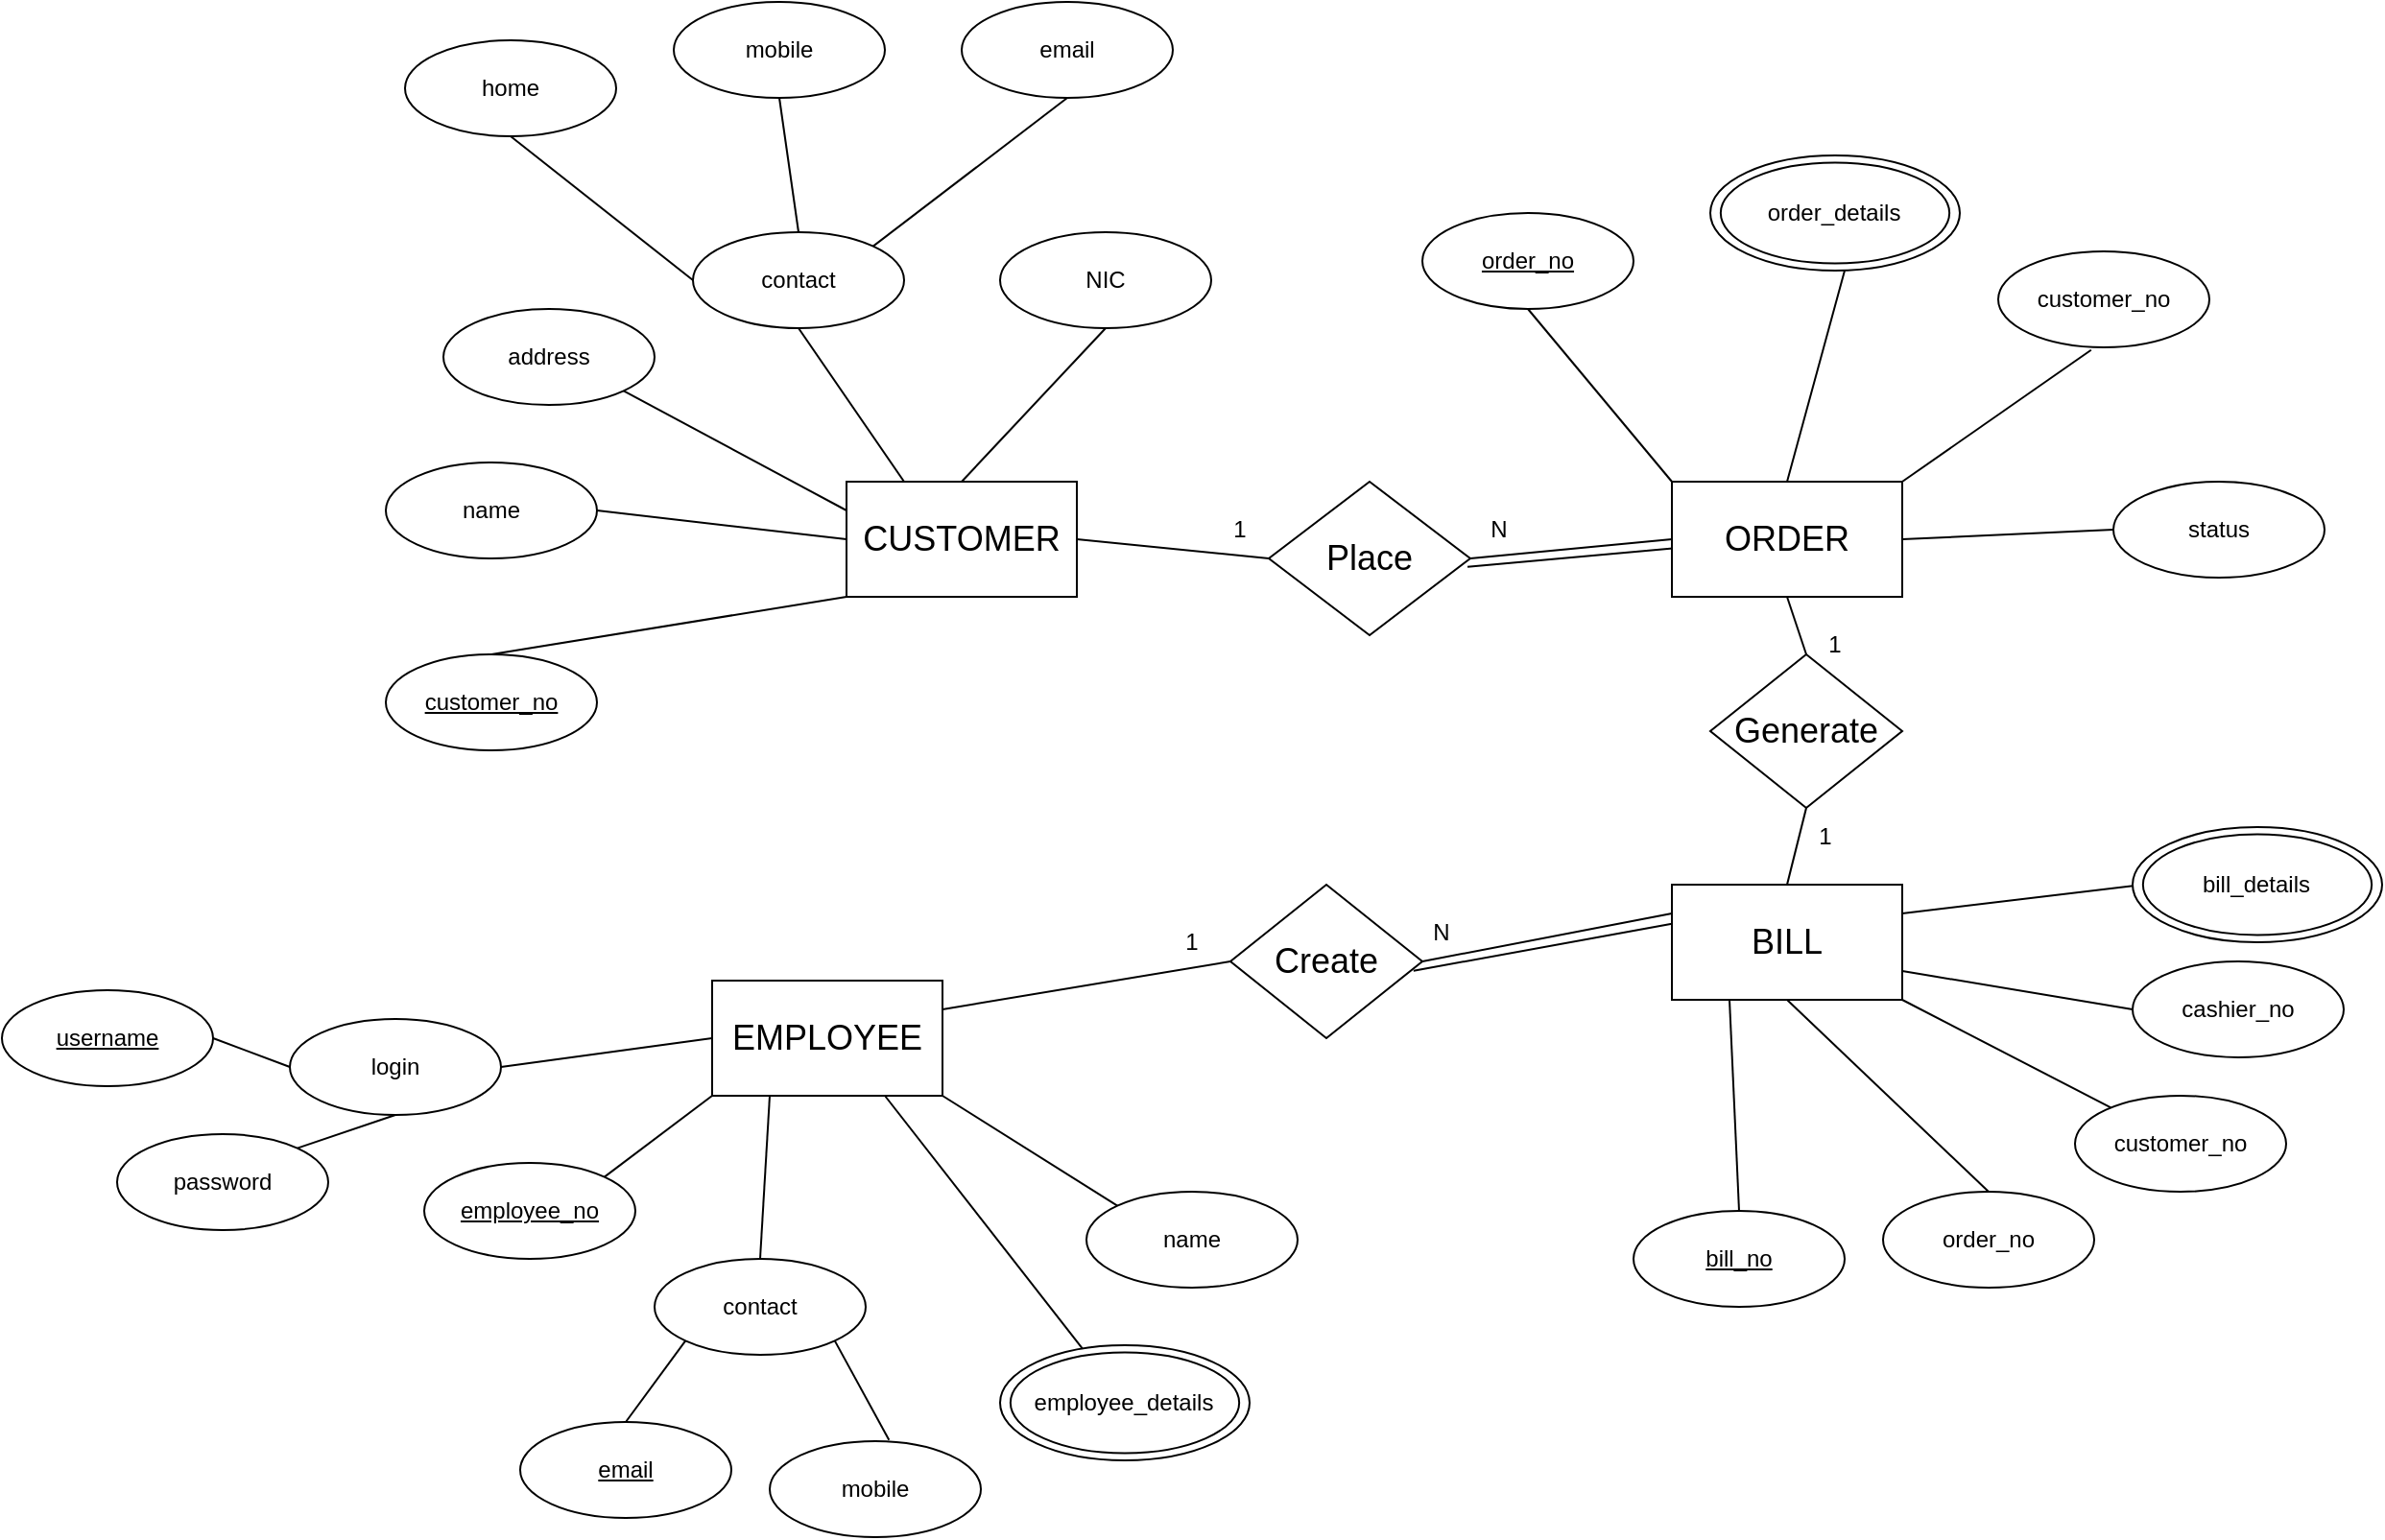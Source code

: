 <mxfile version="21.2.1" type="device">
  <diagram id="R2lEEEUBdFMjLlhIrx00" name="Page-1">
    <mxGraphModel dx="2600" dy="2068" grid="1" gridSize="10" guides="1" tooltips="1" connect="1" arrows="1" fold="1" page="1" pageScale="1" pageWidth="850" pageHeight="1100" math="0" shadow="0" extFonts="Permanent Marker^https://fonts.googleapis.com/css?family=Permanent+Marker">
      <root>
        <mxCell id="0" />
        <mxCell id="1" parent="0" />
        <mxCell id="DVXIczmXcuuL40CwADza-1" value="&lt;font style=&quot;font-size: 18px;&quot;&gt;CUSTOMER&lt;/font&gt;" style="rounded=0;whiteSpace=wrap;html=1;" parent="1" vertex="1">
          <mxGeometry x="130" y="160" width="120" height="60" as="geometry" />
        </mxCell>
        <mxCell id="DVXIczmXcuuL40CwADza-2" value="&lt;font style=&quot;font-size: 18px;&quot;&gt;ORDER&lt;/font&gt;" style="rounded=0;whiteSpace=wrap;html=1;" parent="1" vertex="1">
          <mxGeometry x="560" y="160" width="120" height="60" as="geometry" />
        </mxCell>
        <mxCell id="DVXIczmXcuuL40CwADza-3" value="&lt;font style=&quot;font-size: 18px;&quot;&gt;BILL&lt;/font&gt;" style="rounded=0;whiteSpace=wrap;html=1;" parent="1" vertex="1">
          <mxGeometry x="560" y="370" width="120" height="60" as="geometry" />
        </mxCell>
        <mxCell id="DVXIczmXcuuL40CwADza-4" value="&lt;font style=&quot;font-size: 18px;&quot;&gt;EMPLOYEE&lt;/font&gt;" style="rounded=0;whiteSpace=wrap;html=1;" parent="1" vertex="1">
          <mxGeometry x="60" y="420" width="120" height="60" as="geometry" />
        </mxCell>
        <mxCell id="DVXIczmXcuuL40CwADza-5" value="home" style="ellipse;whiteSpace=wrap;html=1;" parent="1" vertex="1">
          <mxGeometry x="-100" y="-70" width="110" height="50" as="geometry" />
        </mxCell>
        <mxCell id="DVXIczmXcuuL40CwADza-6" value="address" style="ellipse;whiteSpace=wrap;html=1;" parent="1" vertex="1">
          <mxGeometry x="-80" y="70" width="110" height="50" as="geometry" />
        </mxCell>
        <mxCell id="DVXIczmXcuuL40CwADza-7" value="name" style="ellipse;whiteSpace=wrap;html=1;" parent="1" vertex="1">
          <mxGeometry x="-110" y="150" width="110" height="50" as="geometry" />
        </mxCell>
        <mxCell id="DVXIczmXcuuL40CwADza-8" value="contact" style="ellipse;whiteSpace=wrap;html=1;" parent="1" vertex="1">
          <mxGeometry x="50" y="30" width="110" height="50" as="geometry" />
        </mxCell>
        <mxCell id="DVXIczmXcuuL40CwADza-9" value="&lt;u&gt;customer_no&lt;/u&gt;" style="ellipse;whiteSpace=wrap;html=1;" parent="1" vertex="1">
          <mxGeometry x="-110" y="250" width="110" height="50" as="geometry" />
        </mxCell>
        <mxCell id="DVXIczmXcuuL40CwADza-10" value="NIC" style="ellipse;whiteSpace=wrap;html=1;" parent="1" vertex="1">
          <mxGeometry x="210" y="30" width="110" height="50" as="geometry" />
        </mxCell>
        <mxCell id="DVXIczmXcuuL40CwADza-11" value="mobile" style="ellipse;whiteSpace=wrap;html=1;" parent="1" vertex="1">
          <mxGeometry x="40" y="-90" width="110" height="50" as="geometry" />
        </mxCell>
        <mxCell id="DVXIczmXcuuL40CwADza-12" value="email" style="ellipse;whiteSpace=wrap;html=1;" parent="1" vertex="1">
          <mxGeometry x="190" y="-90" width="110" height="50" as="geometry" />
        </mxCell>
        <mxCell id="DVXIczmXcuuL40CwADza-13" value="" style="endArrow=none;html=1;rounded=0;exitX=0;exitY=1;exitDx=0;exitDy=0;entryX=0.5;entryY=0;entryDx=0;entryDy=0;" parent="1" source="DVXIczmXcuuL40CwADza-1" target="DVXIczmXcuuL40CwADza-9" edge="1">
          <mxGeometry width="50" height="50" relative="1" as="geometry">
            <mxPoint x="400" y="220" as="sourcePoint" />
            <mxPoint x="450" y="170" as="targetPoint" />
          </mxGeometry>
        </mxCell>
        <mxCell id="DVXIczmXcuuL40CwADza-14" value="" style="endArrow=none;html=1;rounded=0;entryX=1;entryY=0.5;entryDx=0;entryDy=0;exitX=0;exitY=0.5;exitDx=0;exitDy=0;" parent="1" source="DVXIczmXcuuL40CwADza-1" target="DVXIczmXcuuL40CwADza-7" edge="1">
          <mxGeometry width="50" height="50" relative="1" as="geometry">
            <mxPoint x="400" y="220" as="sourcePoint" />
            <mxPoint x="450" y="170" as="targetPoint" />
          </mxGeometry>
        </mxCell>
        <mxCell id="DVXIczmXcuuL40CwADza-15" value="" style="endArrow=none;html=1;rounded=0;entryX=1;entryY=1;entryDx=0;entryDy=0;exitX=0;exitY=0.25;exitDx=0;exitDy=0;" parent="1" source="DVXIczmXcuuL40CwADza-1" target="DVXIczmXcuuL40CwADza-6" edge="1">
          <mxGeometry width="50" height="50" relative="1" as="geometry">
            <mxPoint x="400" y="220" as="sourcePoint" />
            <mxPoint x="450" y="170" as="targetPoint" />
          </mxGeometry>
        </mxCell>
        <mxCell id="DVXIczmXcuuL40CwADza-16" value="" style="endArrow=none;html=1;rounded=0;entryX=0.5;entryY=1;entryDx=0;entryDy=0;exitX=0.25;exitY=0;exitDx=0;exitDy=0;" parent="1" source="DVXIczmXcuuL40CwADza-1" target="DVXIczmXcuuL40CwADza-8" edge="1">
          <mxGeometry width="50" height="50" relative="1" as="geometry">
            <mxPoint x="400" y="220" as="sourcePoint" />
            <mxPoint x="450" y="170" as="targetPoint" />
          </mxGeometry>
        </mxCell>
        <mxCell id="DVXIczmXcuuL40CwADza-17" value="" style="endArrow=none;html=1;rounded=0;entryX=0.5;entryY=1;entryDx=0;entryDy=0;exitX=0.5;exitY=0;exitDx=0;exitDy=0;" parent="1" source="DVXIczmXcuuL40CwADza-1" target="DVXIczmXcuuL40CwADza-10" edge="1">
          <mxGeometry width="50" height="50" relative="1" as="geometry">
            <mxPoint x="400" y="220" as="sourcePoint" />
            <mxPoint x="450" y="170" as="targetPoint" />
          </mxGeometry>
        </mxCell>
        <mxCell id="DVXIczmXcuuL40CwADza-18" value="" style="endArrow=none;html=1;rounded=0;entryX=0.5;entryY=1;entryDx=0;entryDy=0;exitX=0;exitY=0.5;exitDx=0;exitDy=0;" parent="1" source="DVXIczmXcuuL40CwADza-8" target="DVXIczmXcuuL40CwADza-5" edge="1">
          <mxGeometry width="50" height="50" relative="1" as="geometry">
            <mxPoint x="400" y="220" as="sourcePoint" />
            <mxPoint x="450" y="170" as="targetPoint" />
          </mxGeometry>
        </mxCell>
        <mxCell id="DVXIczmXcuuL40CwADza-19" value="" style="endArrow=none;html=1;rounded=0;entryX=0.5;entryY=1;entryDx=0;entryDy=0;exitX=0.5;exitY=0;exitDx=0;exitDy=0;" parent="1" source="DVXIczmXcuuL40CwADza-8" target="DVXIczmXcuuL40CwADza-11" edge="1">
          <mxGeometry width="50" height="50" relative="1" as="geometry">
            <mxPoint x="400" y="220" as="sourcePoint" />
            <mxPoint x="450" y="170" as="targetPoint" />
          </mxGeometry>
        </mxCell>
        <mxCell id="DVXIczmXcuuL40CwADza-20" value="" style="endArrow=none;html=1;rounded=0;entryX=0.5;entryY=1;entryDx=0;entryDy=0;exitX=1;exitY=0;exitDx=0;exitDy=0;" parent="1" source="DVXIczmXcuuL40CwADza-8" target="DVXIczmXcuuL40CwADza-12" edge="1">
          <mxGeometry width="50" height="50" relative="1" as="geometry">
            <mxPoint x="400" y="220" as="sourcePoint" />
            <mxPoint x="450" y="170" as="targetPoint" />
          </mxGeometry>
        </mxCell>
        <mxCell id="DVXIczmXcuuL40CwADza-21" value="&lt;u&gt;order_no&lt;/u&gt;" style="ellipse;whiteSpace=wrap;html=1;" parent="1" vertex="1">
          <mxGeometry x="430" y="20" width="110" height="50" as="geometry" />
        </mxCell>
        <mxCell id="DVXIczmXcuuL40CwADza-23" value="customer_no" style="ellipse;whiteSpace=wrap;html=1;" parent="1" vertex="1">
          <mxGeometry x="730" y="40" width="110" height="50" as="geometry" />
        </mxCell>
        <mxCell id="DVXIczmXcuuL40CwADza-26" value="" style="group" parent="1" vertex="1" connectable="0">
          <mxGeometry x="580" y="-10" width="130" height="60" as="geometry" />
        </mxCell>
        <mxCell id="DVXIczmXcuuL40CwADza-24" value="" style="ellipse;whiteSpace=wrap;html=1;" parent="DVXIczmXcuuL40CwADza-26" vertex="1">
          <mxGeometry width="130" height="60" as="geometry" />
        </mxCell>
        <mxCell id="DVXIczmXcuuL40CwADza-25" value="order_details" style="ellipse;whiteSpace=wrap;html=1;" parent="DVXIczmXcuuL40CwADza-26" vertex="1">
          <mxGeometry x="5.417" y="3.75" width="119.167" height="52.5" as="geometry" />
        </mxCell>
        <mxCell id="DVXIczmXcuuL40CwADza-28" value="" style="endArrow=none;html=1;rounded=0;entryX=0.5;entryY=1;entryDx=0;entryDy=0;exitX=0;exitY=0;exitDx=0;exitDy=0;" parent="1" source="DVXIczmXcuuL40CwADza-2" target="DVXIczmXcuuL40CwADza-21" edge="1">
          <mxGeometry width="50" height="50" relative="1" as="geometry">
            <mxPoint x="410" y="270" as="sourcePoint" />
            <mxPoint x="460" y="220" as="targetPoint" />
          </mxGeometry>
        </mxCell>
        <mxCell id="DVXIczmXcuuL40CwADza-29" value="" style="endArrow=none;html=1;rounded=0;exitX=0.5;exitY=0;exitDx=0;exitDy=0;" parent="1" source="DVXIczmXcuuL40CwADza-2" edge="1">
          <mxGeometry width="50" height="50" relative="1" as="geometry">
            <mxPoint x="440" y="300" as="sourcePoint" />
            <mxPoint x="650" y="50" as="targetPoint" />
          </mxGeometry>
        </mxCell>
        <mxCell id="DVXIczmXcuuL40CwADza-30" value="" style="endArrow=none;html=1;rounded=0;entryX=0.44;entryY=1.028;entryDx=0;entryDy=0;entryPerimeter=0;exitX=1;exitY=0;exitDx=0;exitDy=0;" parent="1" source="DVXIczmXcuuL40CwADza-2" target="DVXIczmXcuuL40CwADza-23" edge="1">
          <mxGeometry width="50" height="50" relative="1" as="geometry">
            <mxPoint x="560" y="310" as="sourcePoint" />
            <mxPoint x="610" y="260" as="targetPoint" />
          </mxGeometry>
        </mxCell>
        <mxCell id="DVXIczmXcuuL40CwADza-31" value="status" style="ellipse;whiteSpace=wrap;html=1;" parent="1" vertex="1">
          <mxGeometry x="790" y="160" width="110" height="50" as="geometry" />
        </mxCell>
        <mxCell id="DVXIczmXcuuL40CwADza-32" value="" style="endArrow=none;html=1;rounded=0;entryX=0;entryY=0.5;entryDx=0;entryDy=0;exitX=1;exitY=0.5;exitDx=0;exitDy=0;" parent="1" source="DVXIczmXcuuL40CwADza-2" target="DVXIczmXcuuL40CwADza-31" edge="1">
          <mxGeometry width="50" height="50" relative="1" as="geometry">
            <mxPoint x="660" y="340" as="sourcePoint" />
            <mxPoint x="710" y="290" as="targetPoint" />
          </mxGeometry>
        </mxCell>
        <mxCell id="DVXIczmXcuuL40CwADza-34" value="cashier_no" style="ellipse;whiteSpace=wrap;html=1;" parent="1" vertex="1">
          <mxGeometry x="800" y="410" width="110" height="50" as="geometry" />
        </mxCell>
        <mxCell id="DVXIczmXcuuL40CwADza-36" value="customer_no" style="ellipse;whiteSpace=wrap;html=1;" parent="1" vertex="1">
          <mxGeometry x="770" y="480" width="110" height="50" as="geometry" />
        </mxCell>
        <mxCell id="DVXIczmXcuuL40CwADza-37" value="order_no" style="ellipse;whiteSpace=wrap;html=1;" parent="1" vertex="1">
          <mxGeometry x="670" y="530" width="110" height="50" as="geometry" />
        </mxCell>
        <mxCell id="DVXIczmXcuuL40CwADza-38" value="&lt;u&gt;bill_no&lt;/u&gt;" style="ellipse;whiteSpace=wrap;html=1;" parent="1" vertex="1">
          <mxGeometry x="540" y="540" width="110" height="50" as="geometry" />
        </mxCell>
        <mxCell id="DVXIczmXcuuL40CwADza-39" value="" style="endArrow=none;html=1;rounded=0;entryX=0.25;entryY=1;entryDx=0;entryDy=0;exitX=0.5;exitY=0;exitDx=0;exitDy=0;" parent="1" source="DVXIczmXcuuL40CwADza-38" target="DVXIczmXcuuL40CwADza-3" edge="1">
          <mxGeometry width="50" height="50" relative="1" as="geometry">
            <mxPoint x="410" y="620" as="sourcePoint" />
            <mxPoint x="460" y="570" as="targetPoint" />
          </mxGeometry>
        </mxCell>
        <mxCell id="DVXIczmXcuuL40CwADza-40" value="" style="endArrow=none;html=1;rounded=0;entryX=0.5;entryY=1;entryDx=0;entryDy=0;exitX=0.5;exitY=0;exitDx=0;exitDy=0;" parent="1" source="DVXIczmXcuuL40CwADza-37" target="DVXIczmXcuuL40CwADza-3" edge="1">
          <mxGeometry width="50" height="50" relative="1" as="geometry">
            <mxPoint x="410" y="620" as="sourcePoint" />
            <mxPoint x="460" y="570" as="targetPoint" />
          </mxGeometry>
        </mxCell>
        <mxCell id="DVXIczmXcuuL40CwADza-41" value="" style="endArrow=none;html=1;rounded=0;entryX=1;entryY=1;entryDx=0;entryDy=0;" parent="1" source="DVXIczmXcuuL40CwADza-36" target="DVXIczmXcuuL40CwADza-3" edge="1">
          <mxGeometry width="50" height="50" relative="1" as="geometry">
            <mxPoint x="410" y="620" as="sourcePoint" />
            <mxPoint x="460" y="570" as="targetPoint" />
          </mxGeometry>
        </mxCell>
        <mxCell id="DVXIczmXcuuL40CwADza-42" value="" style="endArrow=none;html=1;rounded=0;entryX=1;entryY=0.75;entryDx=0;entryDy=0;exitX=0;exitY=0.5;exitDx=0;exitDy=0;" parent="1" source="DVXIczmXcuuL40CwADza-34" target="DVXIczmXcuuL40CwADza-3" edge="1">
          <mxGeometry width="50" height="50" relative="1" as="geometry">
            <mxPoint x="410" y="620" as="sourcePoint" />
            <mxPoint x="460" y="570" as="targetPoint" />
          </mxGeometry>
        </mxCell>
        <mxCell id="DVXIczmXcuuL40CwADza-43" value="" style="endArrow=none;html=1;rounded=0;entryX=0;entryY=0.5;entryDx=0;entryDy=0;exitX=1;exitY=0.25;exitDx=0;exitDy=0;" parent="1" source="DVXIczmXcuuL40CwADza-3" target="DVXIczmXcuuL40CwADza-68" edge="1">
          <mxGeometry width="50" height="50" relative="1" as="geometry">
            <mxPoint x="410" y="520" as="sourcePoint" />
            <mxPoint x="800" y="375" as="targetPoint" />
          </mxGeometry>
        </mxCell>
        <mxCell id="DVXIczmXcuuL40CwADza-45" value="name" style="ellipse;whiteSpace=wrap;html=1;" parent="1" vertex="1">
          <mxGeometry x="255" y="530" width="110" height="50" as="geometry" />
        </mxCell>
        <mxCell id="DVXIczmXcuuL40CwADza-47" value="&lt;u&gt;employee_no&lt;/u&gt;" style="ellipse;whiteSpace=wrap;html=1;" parent="1" vertex="1">
          <mxGeometry x="-90" y="515" width="110" height="50" as="geometry" />
        </mxCell>
        <mxCell id="DVXIczmXcuuL40CwADza-48" value="login" style="ellipse;whiteSpace=wrap;html=1;" parent="1" vertex="1">
          <mxGeometry x="-160" y="440" width="110" height="50" as="geometry" />
        </mxCell>
        <mxCell id="DVXIczmXcuuL40CwADza-50" value="contact" style="ellipse;whiteSpace=wrap;html=1;" parent="1" vertex="1">
          <mxGeometry x="30" y="565" width="110" height="50" as="geometry" />
        </mxCell>
        <mxCell id="DVXIczmXcuuL40CwADza-52" value="" style="endArrow=none;html=1;rounded=0;exitX=1;exitY=0.5;exitDx=0;exitDy=0;entryX=0;entryY=0.5;entryDx=0;entryDy=0;" parent="1" source="DVXIczmXcuuL40CwADza-48" target="DVXIczmXcuuL40CwADza-4" edge="1">
          <mxGeometry width="50" height="50" relative="1" as="geometry">
            <mxPoint x="350" y="560" as="sourcePoint" />
            <mxPoint x="400" y="510" as="targetPoint" />
          </mxGeometry>
        </mxCell>
        <mxCell id="DVXIczmXcuuL40CwADza-53" value="" style="endArrow=none;html=1;rounded=0;exitX=1;exitY=0;exitDx=0;exitDy=0;entryX=0;entryY=1;entryDx=0;entryDy=0;" parent="1" source="DVXIczmXcuuL40CwADza-47" target="DVXIczmXcuuL40CwADza-4" edge="1">
          <mxGeometry width="50" height="50" relative="1" as="geometry">
            <mxPoint x="350" y="560" as="sourcePoint" />
            <mxPoint x="400" y="510" as="targetPoint" />
          </mxGeometry>
        </mxCell>
        <mxCell id="DVXIczmXcuuL40CwADza-54" value="" style="endArrow=none;html=1;rounded=0;exitX=0.5;exitY=0;exitDx=0;exitDy=0;entryX=0.25;entryY=1;entryDx=0;entryDy=0;" parent="1" source="DVXIczmXcuuL40CwADza-50" target="DVXIczmXcuuL40CwADza-4" edge="1">
          <mxGeometry width="50" height="50" relative="1" as="geometry">
            <mxPoint x="350" y="560" as="sourcePoint" />
            <mxPoint x="400" y="510" as="targetPoint" />
          </mxGeometry>
        </mxCell>
        <mxCell id="DVXIczmXcuuL40CwADza-55" value="" style="endArrow=none;html=1;rounded=0;exitX=0;exitY=0;exitDx=0;exitDy=0;entryX=1;entryY=1;entryDx=0;entryDy=0;" parent="1" source="DVXIczmXcuuL40CwADza-45" target="DVXIczmXcuuL40CwADza-4" edge="1">
          <mxGeometry width="50" height="50" relative="1" as="geometry">
            <mxPoint x="350" y="560" as="sourcePoint" />
            <mxPoint x="400" y="510" as="targetPoint" />
          </mxGeometry>
        </mxCell>
        <mxCell id="DVXIczmXcuuL40CwADza-57" value="mobile" style="ellipse;whiteSpace=wrap;html=1;" parent="1" vertex="1">
          <mxGeometry x="90" y="660" width="110" height="50" as="geometry" />
        </mxCell>
        <mxCell id="DVXIczmXcuuL40CwADza-58" value="&lt;u&gt;email&lt;/u&gt;" style="ellipse;whiteSpace=wrap;html=1;" parent="1" vertex="1">
          <mxGeometry x="-40" y="650" width="110" height="50" as="geometry" />
        </mxCell>
        <mxCell id="DVXIczmXcuuL40CwADza-59" value="" style="endArrow=none;html=1;rounded=0;exitX=0.565;exitY=-0.012;exitDx=0;exitDy=0;exitPerimeter=0;entryX=1;entryY=1;entryDx=0;entryDy=0;" parent="1" source="DVXIczmXcuuL40CwADza-57" target="DVXIczmXcuuL40CwADza-50" edge="1">
          <mxGeometry width="50" height="50" relative="1" as="geometry">
            <mxPoint x="350" y="560" as="sourcePoint" />
            <mxPoint x="400" y="510" as="targetPoint" />
          </mxGeometry>
        </mxCell>
        <mxCell id="DVXIczmXcuuL40CwADza-60" value="" style="endArrow=none;html=1;rounded=0;exitX=0.5;exitY=0;exitDx=0;exitDy=0;entryX=0;entryY=1;entryDx=0;entryDy=0;" parent="1" source="DVXIczmXcuuL40CwADza-58" target="DVXIczmXcuuL40CwADza-50" edge="1">
          <mxGeometry width="50" height="50" relative="1" as="geometry">
            <mxPoint x="350" y="560" as="sourcePoint" />
            <mxPoint x="400" y="510" as="targetPoint" />
          </mxGeometry>
        </mxCell>
        <mxCell id="DVXIczmXcuuL40CwADza-61" value="&lt;u&gt;username&lt;/u&gt;" style="ellipse;whiteSpace=wrap;html=1;" parent="1" vertex="1">
          <mxGeometry x="-310" y="425" width="110" height="50" as="geometry" />
        </mxCell>
        <mxCell id="DVXIczmXcuuL40CwADza-62" value="password" style="ellipse;whiteSpace=wrap;html=1;" parent="1" vertex="1">
          <mxGeometry x="-250" y="500" width="110" height="50" as="geometry" />
        </mxCell>
        <mxCell id="DVXIczmXcuuL40CwADza-63" value="" style="endArrow=none;html=1;rounded=0;entryX=0.5;entryY=1;entryDx=0;entryDy=0;exitX=1;exitY=0;exitDx=0;exitDy=0;" parent="1" source="DVXIczmXcuuL40CwADza-62" target="DVXIczmXcuuL40CwADza-48" edge="1">
          <mxGeometry width="50" height="50" relative="1" as="geometry">
            <mxPoint x="40" y="560" as="sourcePoint" />
            <mxPoint x="90" y="510" as="targetPoint" />
          </mxGeometry>
        </mxCell>
        <mxCell id="DVXIczmXcuuL40CwADza-64" value="" style="endArrow=none;html=1;rounded=0;entryX=0;entryY=0.5;entryDx=0;entryDy=0;exitX=1;exitY=0.5;exitDx=0;exitDy=0;" parent="1" source="DVXIczmXcuuL40CwADza-61" target="DVXIczmXcuuL40CwADza-48" edge="1">
          <mxGeometry width="50" height="50" relative="1" as="geometry">
            <mxPoint x="40" y="560" as="sourcePoint" />
            <mxPoint x="90" y="510" as="targetPoint" />
          </mxGeometry>
        </mxCell>
        <mxCell id="DVXIczmXcuuL40CwADza-66" value="" style="group" parent="1" vertex="1" connectable="0">
          <mxGeometry x="800" y="340" width="130" height="60" as="geometry" />
        </mxCell>
        <mxCell id="DVXIczmXcuuL40CwADza-67" value="" style="ellipse;whiteSpace=wrap;html=1;" parent="DVXIczmXcuuL40CwADza-66" vertex="1">
          <mxGeometry width="130" height="60" as="geometry" />
        </mxCell>
        <mxCell id="DVXIczmXcuuL40CwADza-68" value="bill_details" style="ellipse;whiteSpace=wrap;html=1;" parent="DVXIczmXcuuL40CwADza-66" vertex="1">
          <mxGeometry x="5.417" y="3.75" width="119.167" height="52.5" as="geometry" />
        </mxCell>
        <mxCell id="DVXIczmXcuuL40CwADza-69" value="" style="group" parent="1" vertex="1" connectable="0">
          <mxGeometry x="210" y="610" width="130" height="60" as="geometry" />
        </mxCell>
        <mxCell id="DVXIczmXcuuL40CwADza-70" value="" style="ellipse;whiteSpace=wrap;html=1;" parent="DVXIczmXcuuL40CwADza-69" vertex="1">
          <mxGeometry width="130" height="60" as="geometry" />
        </mxCell>
        <mxCell id="DVXIczmXcuuL40CwADza-71" value="employee_details" style="ellipse;whiteSpace=wrap;html=1;" parent="DVXIczmXcuuL40CwADza-69" vertex="1">
          <mxGeometry x="5.417" y="3.75" width="119.167" height="52.5" as="geometry" />
        </mxCell>
        <mxCell id="DVXIczmXcuuL40CwADza-72" value="" style="endArrow=none;html=1;rounded=0;entryX=0.75;entryY=1;entryDx=0;entryDy=0;" parent="1" source="DVXIczmXcuuL40CwADza-70" target="DVXIczmXcuuL40CwADza-4" edge="1">
          <mxGeometry width="50" height="50" relative="1" as="geometry">
            <mxPoint x="170" y="580" as="sourcePoint" />
            <mxPoint x="220" y="530" as="targetPoint" />
          </mxGeometry>
        </mxCell>
        <mxCell id="DVXIczmXcuuL40CwADza-73" value="&lt;font style=&quot;font-size: 18px;&quot;&gt;Place&lt;/font&gt;" style="rhombus;whiteSpace=wrap;html=1;" parent="1" vertex="1">
          <mxGeometry x="350" y="160" width="105" height="80" as="geometry" />
        </mxCell>
        <mxCell id="DVXIczmXcuuL40CwADza-74" value="" style="endArrow=none;html=1;rounded=0;entryX=0;entryY=0.5;entryDx=0;entryDy=0;exitX=1;exitY=0.5;exitDx=0;exitDy=0;" parent="1" source="DVXIczmXcuuL40CwADza-1" target="DVXIczmXcuuL40CwADza-73" edge="1">
          <mxGeometry width="50" height="50" relative="1" as="geometry">
            <mxPoint x="210" y="290" as="sourcePoint" />
            <mxPoint x="260" y="240" as="targetPoint" />
          </mxGeometry>
        </mxCell>
        <mxCell id="DVXIczmXcuuL40CwADza-75" value="" style="endArrow=none;html=1;rounded=0;entryX=0;entryY=0.5;entryDx=0;entryDy=0;exitX=1;exitY=0.5;exitDx=0;exitDy=0;" parent="1" source="DVXIczmXcuuL40CwADza-73" target="DVXIczmXcuuL40CwADza-2" edge="1">
          <mxGeometry width="50" height="50" relative="1" as="geometry">
            <mxPoint x="210" y="290" as="sourcePoint" />
            <mxPoint x="260" y="240" as="targetPoint" />
          </mxGeometry>
        </mxCell>
        <mxCell id="DVXIczmXcuuL40CwADza-76" value="" style="endArrow=none;html=1;rounded=0;entryX=0.004;entryY=0.579;entryDx=0;entryDy=0;exitX=0.986;exitY=0.554;exitDx=0;exitDy=0;exitPerimeter=0;entryPerimeter=0;" parent="1" source="DVXIczmXcuuL40CwADza-73" target="DVXIczmXcuuL40CwADza-2" edge="1">
          <mxGeometry width="50" height="50" relative="1" as="geometry">
            <mxPoint x="370" y="270" as="sourcePoint" />
            <mxPoint x="420" y="220" as="targetPoint" />
          </mxGeometry>
        </mxCell>
        <mxCell id="DVXIczmXcuuL40CwADza-77" value="1" style="text;html=1;strokeColor=none;fillColor=none;align=center;verticalAlign=middle;whiteSpace=wrap;rounded=0;" parent="1" vertex="1">
          <mxGeometry x="305" y="170" width="60" height="30" as="geometry" />
        </mxCell>
        <mxCell id="DVXIczmXcuuL40CwADza-78" value="N" style="text;html=1;strokeColor=none;fillColor=none;align=center;verticalAlign=middle;whiteSpace=wrap;rounded=0;" parent="1" vertex="1">
          <mxGeometry x="440" y="170" width="60" height="30" as="geometry" />
        </mxCell>
        <mxCell id="DVXIczmXcuuL40CwADza-80" value="" style="endArrow=none;html=1;rounded=0;entryX=0.5;entryY=1;entryDx=0;entryDy=0;exitX=0.5;exitY=0;exitDx=0;exitDy=0;" parent="1" target="DVXIczmXcuuL40CwADza-2" edge="1">
          <mxGeometry width="50" height="50" relative="1" as="geometry">
            <mxPoint x="630" y="250" as="sourcePoint" />
            <mxPoint x="540" y="290" as="targetPoint" />
          </mxGeometry>
        </mxCell>
        <mxCell id="DVXIczmXcuuL40CwADza-81" value="" style="endArrow=none;html=1;rounded=0;entryX=0.5;entryY=1;entryDx=0;entryDy=0;exitX=0.5;exitY=0;exitDx=0;exitDy=0;" parent="1" source="DVXIczmXcuuL40CwADza-3" edge="1">
          <mxGeometry width="50" height="50" relative="1" as="geometry">
            <mxPoint x="490" y="340" as="sourcePoint" />
            <mxPoint x="630" y="330" as="targetPoint" />
          </mxGeometry>
        </mxCell>
        <mxCell id="DVXIczmXcuuL40CwADza-82" value="1" style="text;html=1;strokeColor=none;fillColor=none;align=center;verticalAlign=middle;whiteSpace=wrap;rounded=0;" parent="1" vertex="1">
          <mxGeometry x="615" y="230" width="60" height="30" as="geometry" />
        </mxCell>
        <mxCell id="DVXIczmXcuuL40CwADza-84" value="1" style="text;html=1;strokeColor=none;fillColor=none;align=center;verticalAlign=middle;whiteSpace=wrap;rounded=0;" parent="1" vertex="1">
          <mxGeometry x="610" y="330" width="60" height="30" as="geometry" />
        </mxCell>
        <mxCell id="DVXIczmXcuuL40CwADza-85" value="&lt;font style=&quot;font-size: 18px;&quot;&gt;Create&lt;/font&gt;" style="rhombus;whiteSpace=wrap;html=1;" parent="1" vertex="1">
          <mxGeometry x="330" y="370" width="100" height="80" as="geometry" />
        </mxCell>
        <mxCell id="DVXIczmXcuuL40CwADza-86" value="" style="endArrow=none;html=1;rounded=0;exitX=1;exitY=0.25;exitDx=0;exitDy=0;entryX=0;entryY=0.5;entryDx=0;entryDy=0;" parent="1" source="DVXIczmXcuuL40CwADza-4" target="DVXIczmXcuuL40CwADza-85" edge="1">
          <mxGeometry width="50" height="50" relative="1" as="geometry">
            <mxPoint x="340" y="510" as="sourcePoint" />
            <mxPoint x="390" y="460" as="targetPoint" />
          </mxGeometry>
        </mxCell>
        <mxCell id="DVXIczmXcuuL40CwADza-87" value="" style="endArrow=none;html=1;rounded=0;entryX=0;entryY=0.25;entryDx=0;entryDy=0;exitX=1;exitY=0.5;exitDx=0;exitDy=0;" parent="1" source="DVXIczmXcuuL40CwADza-85" target="DVXIczmXcuuL40CwADza-3" edge="1">
          <mxGeometry width="50" height="50" relative="1" as="geometry">
            <mxPoint x="340" y="510" as="sourcePoint" />
            <mxPoint x="390" y="460" as="targetPoint" />
          </mxGeometry>
        </mxCell>
        <mxCell id="DVXIczmXcuuL40CwADza-88" value="" style="endArrow=none;html=1;rounded=0;entryX=0.954;entryY=0.561;entryDx=0;entryDy=0;entryPerimeter=0;exitX=0;exitY=0.34;exitDx=0;exitDy=0;exitPerimeter=0;" parent="1" source="DVXIczmXcuuL40CwADza-3" target="DVXIczmXcuuL40CwADza-85" edge="1">
          <mxGeometry width="50" height="50" relative="1" as="geometry">
            <mxPoint x="340" y="510" as="sourcePoint" />
            <mxPoint x="390" y="460" as="targetPoint" />
          </mxGeometry>
        </mxCell>
        <mxCell id="DVXIczmXcuuL40CwADza-89" value="1" style="text;html=1;strokeColor=none;fillColor=none;align=center;verticalAlign=middle;whiteSpace=wrap;rounded=0;" parent="1" vertex="1">
          <mxGeometry x="280" y="385" width="60" height="30" as="geometry" />
        </mxCell>
        <mxCell id="DVXIczmXcuuL40CwADza-90" value="N" style="text;html=1;strokeColor=none;fillColor=none;align=center;verticalAlign=middle;whiteSpace=wrap;rounded=0;" parent="1" vertex="1">
          <mxGeometry x="410" y="380" width="60" height="30" as="geometry" />
        </mxCell>
        <mxCell id="qH6ze2uagWs9B4-2gETU-3" value="&lt;font style=&quot;font-size: 18px;&quot;&gt;Generate&lt;/font&gt;" style="rhombus;whiteSpace=wrap;html=1;" vertex="1" parent="1">
          <mxGeometry x="580" y="250" width="100" height="80" as="geometry" />
        </mxCell>
      </root>
    </mxGraphModel>
  </diagram>
</mxfile>
